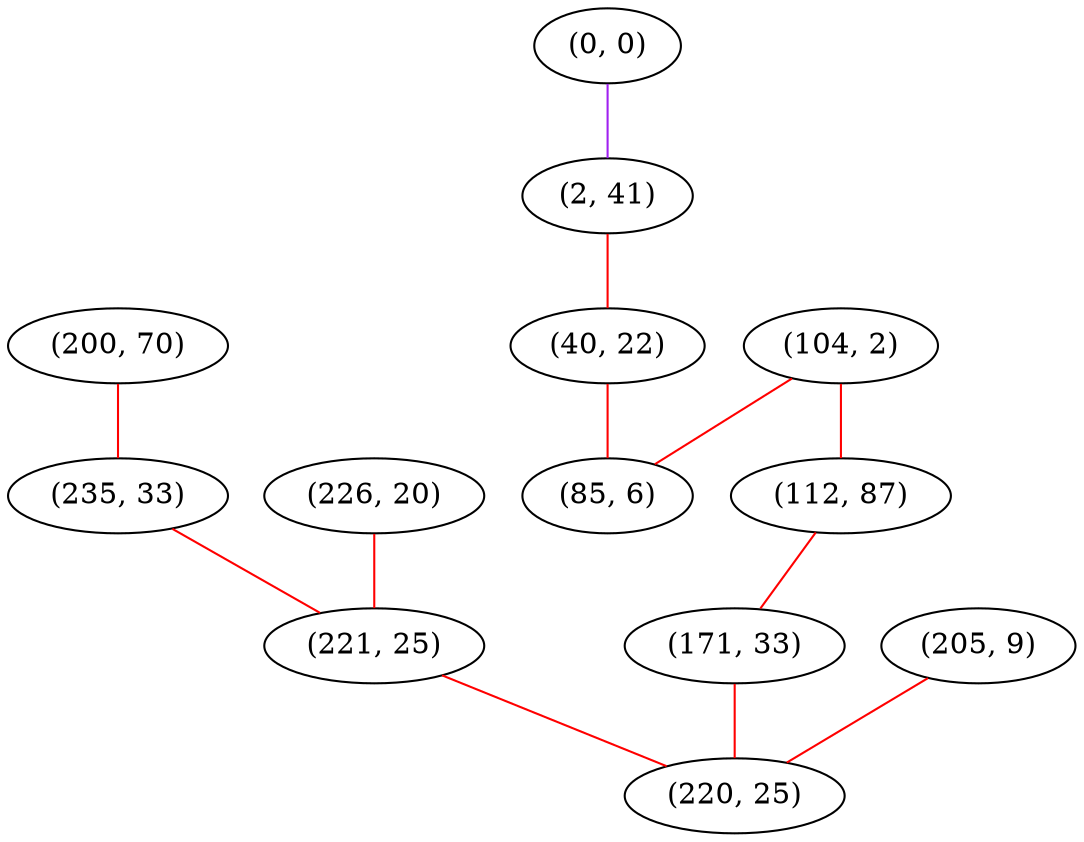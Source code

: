 graph "" {
"(200, 70)";
"(0, 0)";
"(104, 2)";
"(2, 41)";
"(235, 33)";
"(40, 22)";
"(226, 20)";
"(112, 87)";
"(171, 33)";
"(205, 9)";
"(85, 6)";
"(221, 25)";
"(220, 25)";
"(200, 70)" -- "(235, 33)"  [color=red, key=0, weight=1];
"(0, 0)" -- "(2, 41)"  [color=purple, key=0, weight=4];
"(104, 2)" -- "(85, 6)"  [color=red, key=0, weight=1];
"(104, 2)" -- "(112, 87)"  [color=red, key=0, weight=1];
"(2, 41)" -- "(40, 22)"  [color=red, key=0, weight=1];
"(235, 33)" -- "(221, 25)"  [color=red, key=0, weight=1];
"(40, 22)" -- "(85, 6)"  [color=red, key=0, weight=1];
"(226, 20)" -- "(221, 25)"  [color=red, key=0, weight=1];
"(112, 87)" -- "(171, 33)"  [color=red, key=0, weight=1];
"(171, 33)" -- "(220, 25)"  [color=red, key=0, weight=1];
"(205, 9)" -- "(220, 25)"  [color=red, key=0, weight=1];
"(221, 25)" -- "(220, 25)"  [color=red, key=0, weight=1];
}

